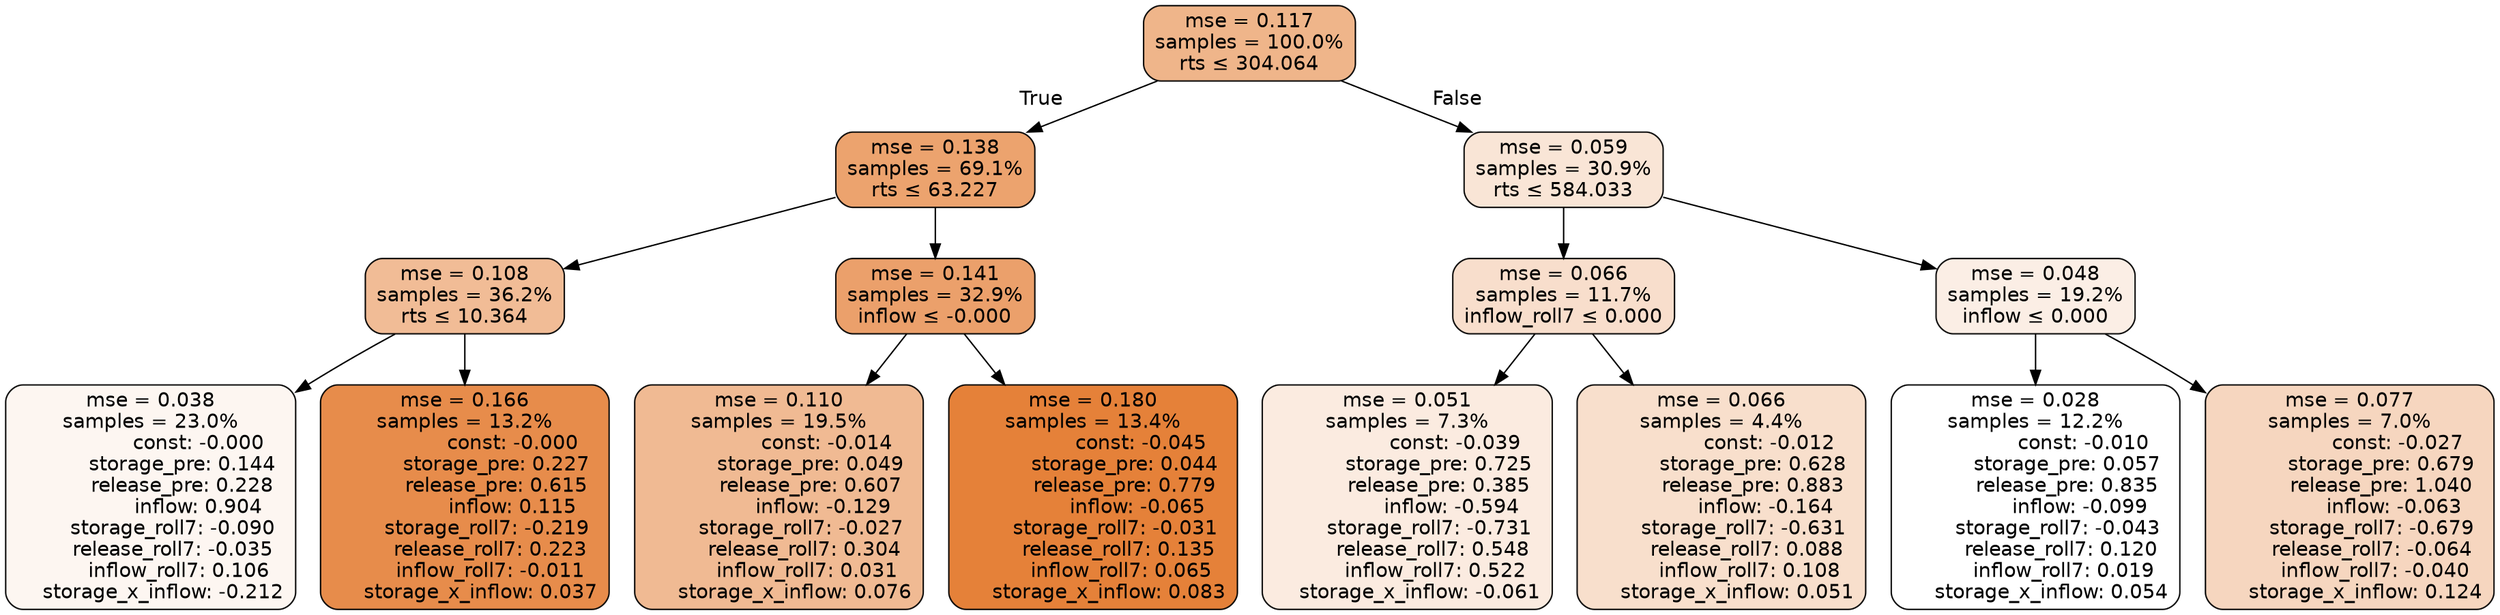 digraph tree {
bgcolor="transparent"
node [shape=rectangle, style="filled, rounded", color="black", fontname=helvetica] ;
edge [fontname=helvetica] ;
	"0" [label="mse = 0.117
samples = 100.0%
rts &le; 304.064", fillcolor="#efb58a"]
	"1" [label="mse = 0.138
samples = 69.1%
rts &le; 63.227", fillcolor="#eca36e"]
	"2" [label="mse = 0.108
samples = 36.2%
rts &le; 10.364", fillcolor="#f1bc96"]
	"3" [label="mse = 0.038
samples = 23.0%
               const: -0.000
          storage_pre: 0.144
          release_pre: 0.228
               inflow: 0.904
       storage_roll7: -0.090
       release_roll7: -0.035
         inflow_roll7: 0.106
    storage_x_inflow: -0.212", fillcolor="#fdf6f1"]
	"4" [label="mse = 0.166
samples = 13.2%
               const: -0.000
          storage_pre: 0.227
          release_pre: 0.615
               inflow: 0.115
       storage_roll7: -0.219
        release_roll7: 0.223
        inflow_roll7: -0.011
     storage_x_inflow: 0.037", fillcolor="#e78c4b"]
	"5" [label="mse = 0.141
samples = 32.9%
inflow &le; -0.000", fillcolor="#eba06b"]
	"6" [label="mse = 0.110
samples = 19.5%
               const: -0.014
          storage_pre: 0.049
          release_pre: 0.607
              inflow: -0.129
       storage_roll7: -0.027
        release_roll7: 0.304
         inflow_roll7: 0.031
     storage_x_inflow: 0.076", fillcolor="#f0ba93"]
	"7" [label="mse = 0.180
samples = 13.4%
               const: -0.045
          storage_pre: 0.044
          release_pre: 0.779
              inflow: -0.065
       storage_roll7: -0.031
        release_roll7: 0.135
         inflow_roll7: 0.065
     storage_x_inflow: 0.083", fillcolor="#e58139"]
	"8" [label="mse = 0.059
samples = 30.9%
rts &le; 584.033", fillcolor="#f9e5d6"]
	"9" [label="mse = 0.066
samples = 11.7%
inflow_roll7 &le; 0.000", fillcolor="#f8decc"]
	"10" [label="mse = 0.051
samples = 7.3%
               const: -0.039
          storage_pre: 0.725
          release_pre: 0.385
              inflow: -0.594
       storage_roll7: -0.731
        release_roll7: 0.548
         inflow_roll7: 0.522
    storage_x_inflow: -0.061", fillcolor="#fbebe0"]
	"11" [label="mse = 0.066
samples = 4.4%
               const: -0.012
          storage_pre: 0.628
          release_pre: 0.883
              inflow: -0.164
       storage_roll7: -0.631
        release_roll7: 0.088
         inflow_roll7: 0.108
     storage_x_inflow: 0.051", fillcolor="#f8dfcc"]
	"12" [label="mse = 0.048
samples = 19.2%
inflow &le; 0.000", fillcolor="#fbeee5"]
	"13" [label="mse = 0.028
samples = 12.2%
               const: -0.010
          storage_pre: 0.057
          release_pre: 0.835
              inflow: -0.099
       storage_roll7: -0.043
        release_roll7: 0.120
         inflow_roll7: 0.019
     storage_x_inflow: 0.054", fillcolor="#ffffff"]
	"14" [label="mse = 0.077
samples = 7.0%
               const: -0.027
          storage_pre: 0.679
          release_pre: 1.040
              inflow: -0.063
       storage_roll7: -0.679
       release_roll7: -0.064
        inflow_roll7: -0.040
     storage_x_inflow: 0.124", fillcolor="#f6d6bf"]

	"0" -> "1" [labeldistance=2.5, labelangle=45, headlabel="True"]
	"1" -> "2"
	"2" -> "3"
	"2" -> "4"
	"1" -> "5"
	"5" -> "6"
	"5" -> "7"
	"0" -> "8" [labeldistance=2.5, labelangle=-45, headlabel="False"]
	"8" -> "9"
	"9" -> "10"
	"9" -> "11"
	"8" -> "12"
	"12" -> "13"
	"12" -> "14"
}